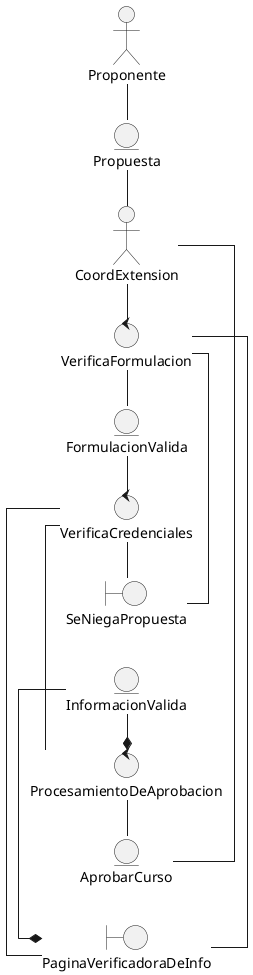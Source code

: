 'Aprobacion de curso por Coordinacion de extension VCM

@startuml
skinparam linetype ortho
left to right direction

actor Proponente
actor CoordExtension

entity Propuesta
entity FormulacionValida
entity InformacionValida
entity AprobarCurso
control VerificaFormulacion
control VerificaCredenciales
control ProcesamientoDeAprobacion
boundary SeNiegaPropuesta
boundary PaginaVerificadoraDeInfo

Proponente - Propuesta
Propuesta - CoordExtension
CoordExtension - VerificaFormulacion
VerificaFormulacion - FormulacionValida
FormulacionValida - VerificaCredenciales
VerificaFormulacion - PaginaVerificadoraDeInfo
VerificaCredenciales - PaginaVerificadoraDeInfo
VerificaCredenciales - ProcesamientoDeAprobacion
InformacionValida -* PaginaVerificadoraDeInfo
InformacionValida -* ProcesamientoDeAprobacion
VerificaFormulacion - SeNiegaPropuesta
VerificaCredenciales - SeNiegaPropuesta
ProcesamientoDeAprobacion - AprobarCurso
CoordExtension -AprobarCurso

@enduml